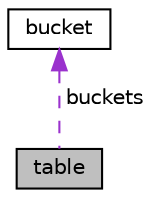 digraph "table"
{
 // LATEX_PDF_SIZE
  edge [fontname="Helvetica",fontsize="10",labelfontname="Helvetica",labelfontsize="10"];
  node [fontname="Helvetica",fontsize="10",shape=record];
  Node1 [label="table",height=0.2,width=0.4,color="black", fillcolor="grey75", style="filled", fontcolor="black",tooltip=" "];
  Node2 -> Node1 [dir="back",color="darkorchid3",fontsize="10",style="dashed",label=" buckets" ,fontname="Helvetica"];
  Node2 [label="bucket",height=0.2,width=0.4,color="black", fillcolor="white", style="filled",URL="$structbucket.html",tooltip=" "];
}
